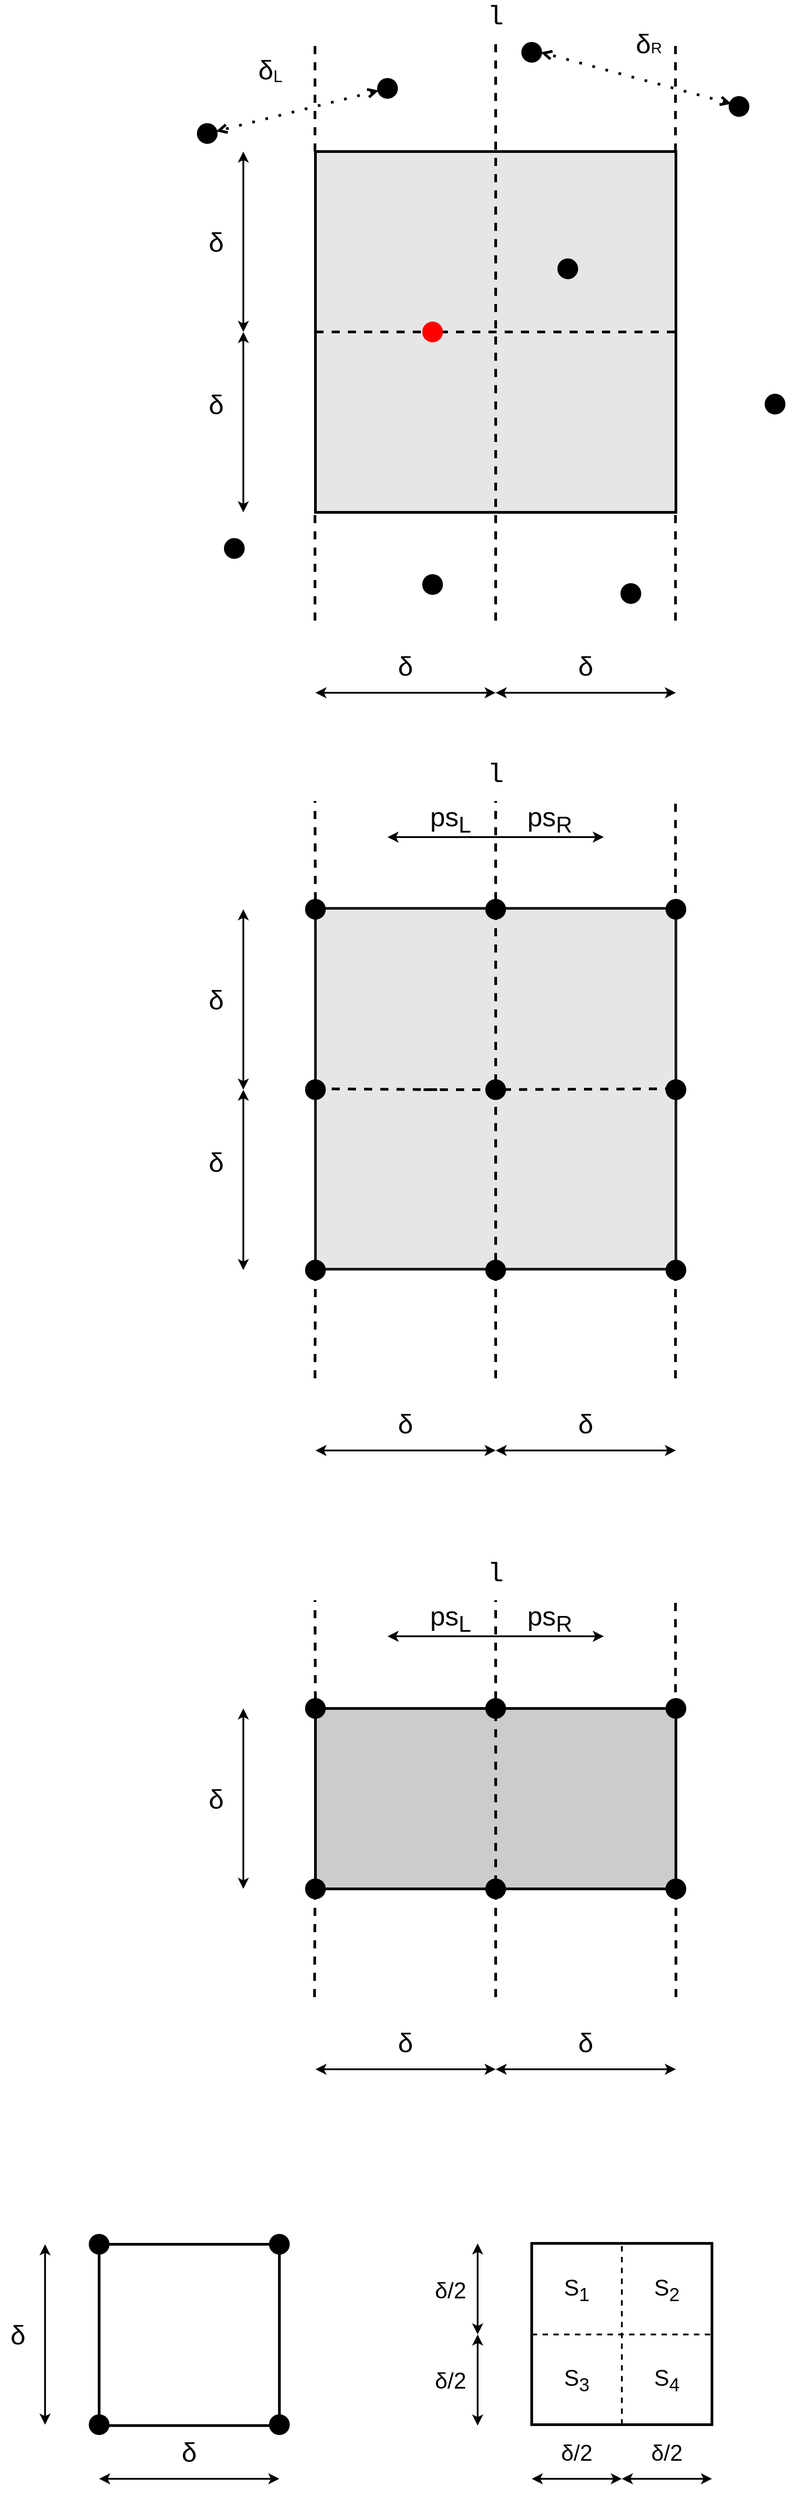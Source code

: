 <mxfile version="12.4.8" type="device"><diagram id="xsDVCAVFNuLVIf8bnNdm" name="Page-1"><mxGraphModel dx="2205" dy="753" grid="1" gridSize="10" guides="1" tooltips="1" connect="1" arrows="1" fold="1" page="1" pageScale="1" pageWidth="850" pageHeight="1100" math="0" shadow="0"><root><mxCell id="0"/><mxCell id="1" parent="0"/><mxCell id="-OXXuBUEC40f5euxu6VB-27" value="" style="rounded=0;whiteSpace=wrap;html=1;fillColor=none;strokeWidth=3;" vertex="1" parent="1"><mxGeometry x="480" y="2559" width="200" height="201" as="geometry"/></mxCell><mxCell id="qLS_FCSw4KJ56ejCd7dU-36" value="" style="rounded=0;whiteSpace=wrap;html=1;fillColor=#CCCCCC;strokeWidth=3;" parent="1" vertex="1"><mxGeometry x="240" y="1966" width="400" height="200" as="geometry"/></mxCell><mxCell id="_iL9gJ1OF_HRh6aEi00--1" value="" style="whiteSpace=wrap;html=1;aspect=fixed;strokeWidth=3;fillColor=#E6E6E6;" parent="1" vertex="1"><mxGeometry x="240" y="240" width="400" height="400" as="geometry"/></mxCell><mxCell id="5DxBvMcnSarfbm7rfM13-2" value="" style="whiteSpace=wrap;html=1;aspect=fixed;strokeWidth=3;fillColor=#E6E6E6;strokeColor=#1A1A1A;" parent="1" vertex="1"><mxGeometry x="240" y="1079" width="400" height="400" as="geometry"/></mxCell><mxCell id="_iL9gJ1OF_HRh6aEi00--13" value="" style="endArrow=none;dashed=1;html=1;strokeWidth=3;exitX=0;exitY=0.5;exitDx=0;exitDy=0;entryX=1;entryY=0.5;entryDx=0;entryDy=0;" parent="1" source="_iL9gJ1OF_HRh6aEi00--1" target="_iL9gJ1OF_HRh6aEi00--8" edge="1"><mxGeometry width="50" height="50" relative="1" as="geometry"><mxPoint x="240" y="440" as="sourcePoint"/><mxPoint x="640" y="440" as="targetPoint"/></mxGeometry></mxCell><mxCell id="_iL9gJ1OF_HRh6aEi00--2" value="" style="endArrow=none;dashed=1;html=1;strokeWidth=3;" parent="1" edge="1"><mxGeometry width="50" height="50" relative="1" as="geometry"><mxPoint x="440" y="760" as="sourcePoint"/><mxPoint x="440" y="120" as="targetPoint"/></mxGeometry></mxCell><mxCell id="_iL9gJ1OF_HRh6aEi00--3" value="" style="endArrow=none;dashed=1;html=1;strokeWidth=3;" parent="1" edge="1"><mxGeometry width="50" height="50" relative="1" as="geometry"><mxPoint x="239.5" y="760" as="sourcePoint"/><mxPoint x="239.5" y="640" as="targetPoint"/></mxGeometry></mxCell><mxCell id="_iL9gJ1OF_HRh6aEi00--4" value="" style="endArrow=none;dashed=1;html=1;strokeWidth=3;" parent="1" edge="1"><mxGeometry width="50" height="50" relative="1" as="geometry"><mxPoint x="639.5" y="760" as="sourcePoint"/><mxPoint x="639.5" y="640" as="targetPoint"/></mxGeometry></mxCell><mxCell id="_iL9gJ1OF_HRh6aEi00--5" value="" style="endArrow=none;dashed=1;html=1;strokeWidth=3;" parent="1" edge="1"><mxGeometry width="50" height="50" relative="1" as="geometry"><mxPoint x="239.5" y="240" as="sourcePoint"/><mxPoint x="239.5" y="120" as="targetPoint"/></mxGeometry></mxCell><mxCell id="_iL9gJ1OF_HRh6aEi00--6" value="" style="endArrow=none;dashed=1;html=1;strokeWidth=3;" parent="1" edge="1"><mxGeometry width="50" height="50" relative="1" as="geometry"><mxPoint x="639.5" y="240" as="sourcePoint"/><mxPoint x="639.5" y="120" as="targetPoint"/></mxGeometry></mxCell><mxCell id="_iL9gJ1OF_HRh6aEi00--7" value="" style="endArrow=none;dashed=1;html=1;strokeWidth=3;exitX=0;exitY=0.5;exitDx=0;exitDy=0;entryX=1;entryY=0.5;entryDx=0;entryDy=0;" parent="1" source="_iL9gJ1OF_HRh6aEi00--8" target="_iL9gJ1OF_HRh6aEi00--1" edge="1"><mxGeometry width="50" height="50" relative="1" as="geometry"><mxPoint x="220" y="800" as="sourcePoint"/><mxPoint x="310" y="710" as="targetPoint"/></mxGeometry></mxCell><mxCell id="_iL9gJ1OF_HRh6aEi00--8" value="" style="ellipse;whiteSpace=wrap;html=1;aspect=fixed;strokeWidth=3;fillColor=#FF0000;strokeColor=#FF0000;" parent="1" vertex="1"><mxGeometry x="360" y="430" width="20" height="20" as="geometry"/></mxCell><mxCell id="_iL9gJ1OF_HRh6aEi00--15" value="" style="ellipse;whiteSpace=wrap;html=1;aspect=fixed;strokeWidth=3;fillColor=#000000;" parent="1" vertex="1"><mxGeometry x="110" y="210" width="20" height="20" as="geometry"/></mxCell><mxCell id="_iL9gJ1OF_HRh6aEi00--27" style="rounded=0;orthogonalLoop=1;jettySize=auto;html=1;dashed=1;dashPattern=1 4;startArrow=open;startFill=0;endArrow=open;endFill=0;strokeWidth=3;" parent="1" source="_iL9gJ1OF_HRh6aEi00--16" target="_iL9gJ1OF_HRh6aEi00--15" edge="1"><mxGeometry relative="1" as="geometry"><mxPoint x="270" y="170" as="sourcePoint"/><mxPoint x="140" y="220" as="targetPoint"/></mxGeometry></mxCell><mxCell id="_iL9gJ1OF_HRh6aEi00--16" value="" style="ellipse;whiteSpace=wrap;html=1;aspect=fixed;strokeWidth=3;fillColor=#000000;" parent="1" vertex="1"><mxGeometry x="310" y="160" width="20" height="20" as="geometry"/></mxCell><mxCell id="_iL9gJ1OF_HRh6aEi00--17" value="" style="ellipse;whiteSpace=wrap;html=1;aspect=fixed;strokeWidth=3;fillColor=#000000;" parent="1" vertex="1"><mxGeometry x="360" y="710" width="20" height="20" as="geometry"/></mxCell><mxCell id="_iL9gJ1OF_HRh6aEi00--18" value="" style="ellipse;whiteSpace=wrap;html=1;aspect=fixed;strokeWidth=3;fillColor=#000000;" parent="1" vertex="1"><mxGeometry x="140" y="670" width="20" height="20" as="geometry"/></mxCell><mxCell id="_iL9gJ1OF_HRh6aEi00--19" value="" style="ellipse;whiteSpace=wrap;html=1;aspect=fixed;strokeWidth=3;fillColor=#000000;" parent="1" vertex="1"><mxGeometry x="700" y="180" width="20" height="20" as="geometry"/></mxCell><mxCell id="_iL9gJ1OF_HRh6aEi00--20" value="" style="ellipse;whiteSpace=wrap;html=1;aspect=fixed;strokeWidth=3;fillColor=#000000;" parent="1" vertex="1"><mxGeometry x="470" y="120" width="20" height="20" as="geometry"/></mxCell><mxCell id="_iL9gJ1OF_HRh6aEi00--21" value="" style="ellipse;whiteSpace=wrap;html=1;aspect=fixed;strokeWidth=3;fillColor=#000000;" parent="1" vertex="1"><mxGeometry x="740" y="510" width="20" height="20" as="geometry"/></mxCell><mxCell id="_iL9gJ1OF_HRh6aEi00--22" value="&lt;font style=&quot;font-size: 30px&quot;&gt;δ&lt;/font&gt;&lt;sub&gt;&lt;font style=&quot;font-size: 18px&quot;&gt;L&lt;/font&gt;&lt;/sub&gt;" style="text;html=1;strokeColor=none;fillColor=none;align=center;verticalAlign=middle;whiteSpace=wrap;rounded=0;" parent="1" vertex="1"><mxGeometry x="170" y="120" width="40" height="60" as="geometry"/></mxCell><mxCell id="_iL9gJ1OF_HRh6aEi00--23" value="&lt;font style=&quot;font-size: 30px&quot; face=&quot;Courier New&quot;&gt;l&lt;/font&gt;" style="text;html=1;strokeColor=none;fillColor=none;align=center;verticalAlign=middle;whiteSpace=wrap;rounded=0;" parent="1" vertex="1"><mxGeometry x="420" y="80" width="40" height="20" as="geometry"/></mxCell><mxCell id="_iL9gJ1OF_HRh6aEi00--28" style="rounded=0;orthogonalLoop=1;jettySize=auto;html=1;dashed=1;dashPattern=1 4;startArrow=open;startFill=0;endArrow=open;endFill=0;strokeWidth=3;exitX=0.075;exitY=0.35;exitDx=0;exitDy=0;exitPerimeter=0;entryX=1;entryY=0.5;entryDx=0;entryDy=0;" parent="1" source="_iL9gJ1OF_HRh6aEi00--19" target="_iL9gJ1OF_HRh6aEi00--20" edge="1"><mxGeometry relative="1" as="geometry"><mxPoint x="682.786" y="109.905" as="sourcePoint"/><mxPoint x="520" y="120" as="targetPoint"/></mxGeometry></mxCell><mxCell id="_iL9gJ1OF_HRh6aEi00--29" value="&lt;font style=&quot;font-size: 30px&quot;&gt;δ&lt;/font&gt;&lt;font style=&quot;font-size: 17px&quot;&gt;R&lt;/font&gt;" style="text;html=1;strokeColor=none;fillColor=none;align=center;verticalAlign=middle;whiteSpace=wrap;rounded=0;" parent="1" vertex="1"><mxGeometry x="590" y="90" width="40" height="60" as="geometry"/></mxCell><mxCell id="_iL9gJ1OF_HRh6aEi00--30" value="" style="endArrow=classic;startArrow=classic;html=1;strokeWidth=2;" parent="1" edge="1"><mxGeometry width="50" height="50" relative="1" as="geometry"><mxPoint x="240" y="840" as="sourcePoint"/><mxPoint x="440" y="840" as="targetPoint"/></mxGeometry></mxCell><mxCell id="_iL9gJ1OF_HRh6aEi00--31" value="" style="endArrow=classic;startArrow=classic;html=1;strokeWidth=2;" parent="1" edge="1"><mxGeometry width="50" height="50" relative="1" as="geometry"><mxPoint x="440" y="840" as="sourcePoint"/><mxPoint x="640" y="840" as="targetPoint"/></mxGeometry></mxCell><mxCell id="_iL9gJ1OF_HRh6aEi00--32" value="" style="endArrow=classic;startArrow=classic;html=1;strokeWidth=2;" parent="1" edge="1"><mxGeometry width="50" height="50" relative="1" as="geometry"><mxPoint x="160" y="240" as="sourcePoint"/><mxPoint x="160" y="440" as="targetPoint"/></mxGeometry></mxCell><mxCell id="_iL9gJ1OF_HRh6aEi00--34" value="" style="endArrow=classic;startArrow=classic;html=1;strokeWidth=2;" parent="1" edge="1"><mxGeometry width="50" height="50" relative="1" as="geometry"><mxPoint x="160" y="440" as="sourcePoint"/><mxPoint x="160" y="640" as="targetPoint"/></mxGeometry></mxCell><mxCell id="_iL9gJ1OF_HRh6aEi00--35" value="&lt;font style=&quot;font-size: 30px&quot;&gt;δ&lt;/font&gt;" style="text;html=1;strokeColor=none;fillColor=none;align=center;verticalAlign=middle;whiteSpace=wrap;rounded=0;" parent="1" vertex="1"><mxGeometry x="110" y="310" width="40" height="60" as="geometry"/></mxCell><mxCell id="_iL9gJ1OF_HRh6aEi00--36" value="&lt;font style=&quot;font-size: 30px&quot;&gt;δ&lt;/font&gt;" style="text;html=1;strokeColor=none;fillColor=none;align=center;verticalAlign=middle;whiteSpace=wrap;rounded=0;" parent="1" vertex="1"><mxGeometry x="110" y="490" width="40" height="60" as="geometry"/></mxCell><mxCell id="_iL9gJ1OF_HRh6aEi00--37" value="&lt;font style=&quot;font-size: 30px&quot;&gt;δ&lt;/font&gt;" style="text;html=1;strokeColor=none;fillColor=none;align=center;verticalAlign=middle;whiteSpace=wrap;rounded=0;" parent="1" vertex="1"><mxGeometry x="320" y="780" width="40" height="60" as="geometry"/></mxCell><mxCell id="_iL9gJ1OF_HRh6aEi00--38" value="&lt;font style=&quot;font-size: 30px&quot;&gt;δ&lt;/font&gt;" style="text;html=1;strokeColor=none;fillColor=none;align=center;verticalAlign=middle;whiteSpace=wrap;rounded=0;" parent="1" vertex="1"><mxGeometry x="520" y="780" width="40" height="60" as="geometry"/></mxCell><mxCell id="_iL9gJ1OF_HRh6aEi00--40" value="" style="ellipse;whiteSpace=wrap;html=1;aspect=fixed;strokeWidth=3;fillColor=#000000;" parent="1" vertex="1"><mxGeometry x="510" y="360" width="20" height="20" as="geometry"/></mxCell><mxCell id="_iL9gJ1OF_HRh6aEi00--41" value="" style="ellipse;whiteSpace=wrap;html=1;aspect=fixed;strokeWidth=3;fillColor=#000000;" parent="1" vertex="1"><mxGeometry x="580" y="720" width="20" height="20" as="geometry"/></mxCell><mxCell id="5DxBvMcnSarfbm7rfM13-1" value="" style="endArrow=none;dashed=1;html=1;strokeWidth=3;exitX=0;exitY=0.5;exitDx=0;exitDy=0;entryX=1;entryY=0.5;entryDx=0;entryDy=0;" parent="1" source="5DxBvMcnSarfbm7rfM13-2" edge="1"><mxGeometry width="50" height="50" relative="1" as="geometry"><mxPoint x="240" y="1280" as="sourcePoint"/><mxPoint x="380" y="1280" as="targetPoint"/></mxGeometry></mxCell><mxCell id="5DxBvMcnSarfbm7rfM13-3" value="" style="endArrow=none;dashed=1;html=1;strokeWidth=3;" parent="1" source="5DxBvMcnSarfbm7rfM13-36" edge="1"><mxGeometry width="50" height="50" relative="1" as="geometry"><mxPoint x="440" y="1600" as="sourcePoint"/><mxPoint x="440" y="960" as="targetPoint"/></mxGeometry></mxCell><mxCell id="5DxBvMcnSarfbm7rfM13-4" value="" style="endArrow=none;dashed=1;html=1;strokeWidth=3;" parent="1" source="5DxBvMcnSarfbm7rfM13-14" edge="1"><mxGeometry width="50" height="50" relative="1" as="geometry"><mxPoint x="239.5" y="1600" as="sourcePoint"/><mxPoint x="239.5" y="1480" as="targetPoint"/></mxGeometry></mxCell><mxCell id="5DxBvMcnSarfbm7rfM13-5" value="" style="endArrow=none;dashed=1;html=1;strokeWidth=3;" parent="1" edge="1"><mxGeometry width="50" height="50" relative="1" as="geometry"><mxPoint x="639.5" y="1600" as="sourcePoint"/><mxPoint x="639.5" y="1480" as="targetPoint"/></mxGeometry></mxCell><mxCell id="5DxBvMcnSarfbm7rfM13-6" value="" style="endArrow=none;dashed=1;html=1;strokeWidth=3;" parent="1" source="5DxBvMcnSarfbm7rfM13-39" edge="1"><mxGeometry width="50" height="50" relative="1" as="geometry"><mxPoint x="239.5" y="1080" as="sourcePoint"/><mxPoint x="239.5" y="960" as="targetPoint"/></mxGeometry></mxCell><mxCell id="5DxBvMcnSarfbm7rfM13-7" value="" style="endArrow=none;dashed=1;html=1;strokeWidth=3;" parent="1" edge="1"><mxGeometry width="50" height="50" relative="1" as="geometry"><mxPoint x="639.5" y="1080" as="sourcePoint"/><mxPoint x="639.5" y="960" as="targetPoint"/></mxGeometry></mxCell><mxCell id="5DxBvMcnSarfbm7rfM13-8" value="" style="endArrow=none;dashed=1;html=1;strokeWidth=3;exitX=0;exitY=0.5;exitDx=0;exitDy=0;entryX=1;entryY=0.5;entryDx=0;entryDy=0;" parent="1" source="5DxBvMcnSarfbm7rfM13-17" target="5DxBvMcnSarfbm7rfM13-2" edge="1"><mxGeometry width="50" height="50" relative="1" as="geometry"><mxPoint x="360" y="1280" as="sourcePoint"/><mxPoint x="310" y="1550" as="targetPoint"/></mxGeometry></mxCell><mxCell id="5DxBvMcnSarfbm7rfM13-13" value="" style="ellipse;whiteSpace=wrap;html=1;aspect=fixed;strokeWidth=3;fillColor=#000000;" parent="1" vertex="1"><mxGeometry x="230" y="1270" width="20" height="20" as="geometry"/></mxCell><mxCell id="5DxBvMcnSarfbm7rfM13-15" value="" style="ellipse;whiteSpace=wrap;html=1;aspect=fixed;strokeWidth=3;fillColor=#000000;" parent="1" vertex="1"><mxGeometry x="630" y="1470" width="20" height="20" as="geometry"/></mxCell><mxCell id="5DxBvMcnSarfbm7rfM13-19" value="&lt;font style=&quot;font-size: 30px&quot; face=&quot;Courier New&quot;&gt;l&lt;/font&gt;" style="text;html=1;strokeColor=none;fillColor=none;align=center;verticalAlign=middle;whiteSpace=wrap;rounded=0;" parent="1" vertex="1"><mxGeometry x="420" y="920" width="40" height="20" as="geometry"/></mxCell><mxCell id="5DxBvMcnSarfbm7rfM13-22" value="" style="endArrow=classic;startArrow=classic;html=1;strokeWidth=2;" parent="1" edge="1"><mxGeometry width="50" height="50" relative="1" as="geometry"><mxPoint x="240" y="1680" as="sourcePoint"/><mxPoint x="440" y="1680" as="targetPoint"/></mxGeometry></mxCell><mxCell id="5DxBvMcnSarfbm7rfM13-23" value="" style="endArrow=classic;startArrow=classic;html=1;strokeWidth=2;" parent="1" edge="1"><mxGeometry width="50" height="50" relative="1" as="geometry"><mxPoint x="440" y="1680" as="sourcePoint"/><mxPoint x="640" y="1680" as="targetPoint"/></mxGeometry></mxCell><mxCell id="5DxBvMcnSarfbm7rfM13-24" value="" style="endArrow=classic;startArrow=classic;html=1;strokeWidth=2;" parent="1" edge="1"><mxGeometry width="50" height="50" relative="1" as="geometry"><mxPoint x="160" y="1080" as="sourcePoint"/><mxPoint x="160" y="1280" as="targetPoint"/></mxGeometry></mxCell><mxCell id="5DxBvMcnSarfbm7rfM13-25" value="" style="endArrow=classic;startArrow=classic;html=1;strokeWidth=2;" parent="1" edge="1"><mxGeometry width="50" height="50" relative="1" as="geometry"><mxPoint x="160" y="1280" as="sourcePoint"/><mxPoint x="160" y="1480" as="targetPoint"/></mxGeometry></mxCell><mxCell id="5DxBvMcnSarfbm7rfM13-26" value="&lt;font style=&quot;font-size: 30px&quot;&gt;δ&lt;/font&gt;" style="text;html=1;strokeColor=none;fillColor=none;align=center;verticalAlign=middle;whiteSpace=wrap;rounded=0;" parent="1" vertex="1"><mxGeometry x="110" y="1150" width="40" height="60" as="geometry"/></mxCell><mxCell id="5DxBvMcnSarfbm7rfM13-27" value="&lt;font style=&quot;font-size: 30px&quot;&gt;δ&lt;/font&gt;" style="text;html=1;strokeColor=none;fillColor=none;align=center;verticalAlign=middle;whiteSpace=wrap;rounded=0;" parent="1" vertex="1"><mxGeometry x="110" y="1330" width="40" height="60" as="geometry"/></mxCell><mxCell id="5DxBvMcnSarfbm7rfM13-28" value="&lt;font style=&quot;font-size: 30px&quot;&gt;δ&lt;/font&gt;" style="text;html=1;strokeColor=none;fillColor=none;align=center;verticalAlign=middle;whiteSpace=wrap;rounded=0;" parent="1" vertex="1"><mxGeometry x="320" y="1620" width="40" height="60" as="geometry"/></mxCell><mxCell id="5DxBvMcnSarfbm7rfM13-29" value="&lt;font style=&quot;font-size: 30px&quot;&gt;δ&lt;/font&gt;" style="text;html=1;strokeColor=none;fillColor=none;align=center;verticalAlign=middle;whiteSpace=wrap;rounded=0;" parent="1" vertex="1"><mxGeometry x="520" y="1620" width="40" height="60" as="geometry"/></mxCell><mxCell id="5DxBvMcnSarfbm7rfM13-14" value="" style="ellipse;whiteSpace=wrap;html=1;aspect=fixed;strokeWidth=3;fillColor=#000000;" parent="1" vertex="1"><mxGeometry x="230" y="1470" width="20" height="20" as="geometry"/></mxCell><mxCell id="5DxBvMcnSarfbm7rfM13-33" value="" style="endArrow=none;dashed=1;html=1;strokeWidth=3;" parent="1" target="5DxBvMcnSarfbm7rfM13-14" edge="1"><mxGeometry width="50" height="50" relative="1" as="geometry"><mxPoint x="239.5" y="1600" as="sourcePoint"/><mxPoint x="239.5" y="1480" as="targetPoint"/></mxGeometry></mxCell><mxCell id="5DxBvMcnSarfbm7rfM13-31" value="" style="ellipse;whiteSpace=wrap;html=1;aspect=fixed;strokeWidth=3;fillColor=#000000;" parent="1" vertex="1"><mxGeometry x="430" y="1470" width="20" height="20" as="geometry"/></mxCell><mxCell id="5DxBvMcnSarfbm7rfM13-34" value="" style="endArrow=none;dashed=1;html=1;strokeWidth=3;" parent="1" target="5DxBvMcnSarfbm7rfM13-31" edge="1"><mxGeometry width="50" height="50" relative="1" as="geometry"><mxPoint x="440" y="1600" as="sourcePoint"/><mxPoint x="440" y="960" as="targetPoint"/></mxGeometry></mxCell><mxCell id="5DxBvMcnSarfbm7rfM13-17" value="" style="ellipse;whiteSpace=wrap;html=1;aspect=fixed;strokeWidth=3;fillColor=#000000;" parent="1" vertex="1"><mxGeometry x="430" y="1270" width="20" height="20" as="geometry"/></mxCell><mxCell id="5DxBvMcnSarfbm7rfM13-35" value="" style="endArrow=none;dashed=1;html=1;strokeWidth=3;exitX=0;exitY=0.5;exitDx=0;exitDy=0;entryX=1;entryY=0.5;entryDx=0;entryDy=0;" parent="1" target="5DxBvMcnSarfbm7rfM13-17" edge="1"><mxGeometry width="50" height="50" relative="1" as="geometry"><mxPoint x="360" y="1280" as="sourcePoint"/><mxPoint x="640" y="1280" as="targetPoint"/></mxGeometry></mxCell><mxCell id="5DxBvMcnSarfbm7rfM13-37" value="" style="ellipse;whiteSpace=wrap;html=1;aspect=fixed;strokeWidth=3;fillColor=#000000;" parent="1" vertex="1"><mxGeometry x="630" y="1070" width="20" height="20" as="geometry"/></mxCell><mxCell id="5DxBvMcnSarfbm7rfM13-38" value="" style="ellipse;whiteSpace=wrap;html=1;aspect=fixed;strokeWidth=3;fillColor=#000000;" parent="1" vertex="1"><mxGeometry x="630" y="1270" width="20" height="20" as="geometry"/></mxCell><mxCell id="5DxBvMcnSarfbm7rfM13-39" value="" style="ellipse;whiteSpace=wrap;html=1;aspect=fixed;strokeWidth=3;fillColor=#000000;" parent="1" vertex="1"><mxGeometry x="230" y="1070" width="20" height="20" as="geometry"/></mxCell><mxCell id="5DxBvMcnSarfbm7rfM13-40" value="" style="endArrow=none;dashed=1;html=1;strokeWidth=3;" parent="1" target="5DxBvMcnSarfbm7rfM13-39" edge="1"><mxGeometry width="50" height="50" relative="1" as="geometry"><mxPoint x="239.5" y="1080" as="sourcePoint"/><mxPoint x="239.5" y="960" as="targetPoint"/></mxGeometry></mxCell><mxCell id="5DxBvMcnSarfbm7rfM13-36" value="" style="ellipse;whiteSpace=wrap;html=1;aspect=fixed;strokeWidth=3;fillColor=#000000;" parent="1" vertex="1"><mxGeometry x="430" y="1070" width="20" height="20" as="geometry"/></mxCell><mxCell id="5DxBvMcnSarfbm7rfM13-43" value="" style="endArrow=none;dashed=1;html=1;strokeWidth=3;" parent="1" source="5DxBvMcnSarfbm7rfM13-31" target="5DxBvMcnSarfbm7rfM13-36" edge="1"><mxGeometry width="50" height="50" relative="1" as="geometry"><mxPoint x="440" y="1470" as="sourcePoint"/><mxPoint x="440" y="960" as="targetPoint"/></mxGeometry></mxCell><mxCell id="5DxBvMcnSarfbm7rfM13-44" value="" style="endArrow=classic;html=1;strokeWidth=2;" parent="1" edge="1"><mxGeometry width="50" height="50" relative="1" as="geometry"><mxPoint x="440" y="1000" as="sourcePoint"/><mxPoint x="560" y="1000" as="targetPoint"/></mxGeometry></mxCell><mxCell id="5DxBvMcnSarfbm7rfM13-46" value="" style="endArrow=classic;html=1;strokeWidth=2;" parent="1" edge="1"><mxGeometry width="50" height="50" relative="1" as="geometry"><mxPoint x="440" y="1000" as="sourcePoint"/><mxPoint x="320" y="1000" as="targetPoint"/></mxGeometry></mxCell><mxCell id="5DxBvMcnSarfbm7rfM13-47" value="&lt;font style=&quot;font-size: 30px&quot;&gt;ps&lt;sub&gt;L&lt;/sub&gt;&lt;/font&gt;" style="text;html=1;strokeColor=none;fillColor=none;align=center;verticalAlign=middle;whiteSpace=wrap;rounded=0;" parent="1" vertex="1"><mxGeometry x="370" y="970" width="40" height="20" as="geometry"/></mxCell><mxCell id="5DxBvMcnSarfbm7rfM13-48" value="&lt;font style=&quot;font-size: 30px&quot;&gt;ps&lt;sub&gt;R&lt;/sub&gt;&lt;/font&gt;" style="text;html=1;strokeColor=none;fillColor=none;align=center;verticalAlign=middle;whiteSpace=wrap;rounded=0;" parent="1" vertex="1"><mxGeometry x="480" y="970" width="40" height="20" as="geometry"/></mxCell><mxCell id="qLS_FCSw4KJ56ejCd7dU-3" value="" style="endArrow=none;dashed=1;html=1;strokeWidth=3;" parent="1" source="qLS_FCSw4KJ56ejCd7dU-30" edge="1"><mxGeometry width="50" height="50" relative="1" as="geometry"><mxPoint x="440" y="2486" as="sourcePoint"/><mxPoint x="440" y="1846" as="targetPoint"/></mxGeometry></mxCell><mxCell id="qLS_FCSw4KJ56ejCd7dU-4" value="" style="endArrow=none;dashed=1;html=1;strokeWidth=3;" parent="1" edge="1"><mxGeometry width="50" height="50" relative="1" as="geometry"><mxPoint x="239.5" y="2366" as="sourcePoint"/><mxPoint x="239.5" y="2366" as="targetPoint"/></mxGeometry></mxCell><mxCell id="qLS_FCSw4KJ56ejCd7dU-5" value="" style="endArrow=none;dashed=1;html=1;strokeWidth=3;" parent="1" edge="1"><mxGeometry width="50" height="50" relative="1" as="geometry"><mxPoint x="640" y="2286" as="sourcePoint"/><mxPoint x="640" y="2166" as="targetPoint"/></mxGeometry></mxCell><mxCell id="qLS_FCSw4KJ56ejCd7dU-6" value="" style="endArrow=none;dashed=1;html=1;strokeWidth=3;" parent="1" source="qLS_FCSw4KJ56ejCd7dU-28" edge="1"><mxGeometry width="50" height="50" relative="1" as="geometry"><mxPoint x="239.5" y="1966" as="sourcePoint"/><mxPoint x="239.5" y="1846" as="targetPoint"/></mxGeometry></mxCell><mxCell id="qLS_FCSw4KJ56ejCd7dU-7" value="" style="endArrow=none;dashed=1;html=1;strokeWidth=3;" parent="1" edge="1"><mxGeometry width="50" height="50" relative="1" as="geometry"><mxPoint x="639.5" y="1966" as="sourcePoint"/><mxPoint x="639.5" y="1846" as="targetPoint"/></mxGeometry></mxCell><mxCell id="qLS_FCSw4KJ56ejCd7dU-9" value="" style="ellipse;whiteSpace=wrap;html=1;aspect=fixed;strokeWidth=3;fillColor=#000000;" parent="1" vertex="1"><mxGeometry x="230" y="2156" width="20" height="20" as="geometry"/></mxCell><mxCell id="qLS_FCSw4KJ56ejCd7dU-11" value="&lt;font style=&quot;font-size: 30px&quot; face=&quot;Courier New&quot;&gt;l&lt;/font&gt;" style="text;html=1;strokeColor=none;fillColor=none;align=center;verticalAlign=middle;whiteSpace=wrap;rounded=0;" parent="1" vertex="1"><mxGeometry x="420" y="1806" width="40" height="20" as="geometry"/></mxCell><mxCell id="qLS_FCSw4KJ56ejCd7dU-12" value="" style="endArrow=classic;startArrow=classic;html=1;strokeWidth=2;" parent="1" edge="1"><mxGeometry width="50" height="50" relative="1" as="geometry"><mxPoint x="240" y="2366" as="sourcePoint"/><mxPoint x="440" y="2366" as="targetPoint"/></mxGeometry></mxCell><mxCell id="qLS_FCSw4KJ56ejCd7dU-13" value="" style="endArrow=classic;startArrow=classic;html=1;strokeWidth=2;" parent="1" edge="1"><mxGeometry width="50" height="50" relative="1" as="geometry"><mxPoint x="440" y="2366" as="sourcePoint"/><mxPoint x="640" y="2366" as="targetPoint"/></mxGeometry></mxCell><mxCell id="qLS_FCSw4KJ56ejCd7dU-14" value="" style="endArrow=classic;startArrow=classic;html=1;strokeWidth=2;" parent="1" edge="1"><mxGeometry width="50" height="50" relative="1" as="geometry"><mxPoint x="160" y="1966" as="sourcePoint"/><mxPoint x="160" y="2166" as="targetPoint"/></mxGeometry></mxCell><mxCell id="qLS_FCSw4KJ56ejCd7dU-16" value="&lt;font style=&quot;font-size: 30px&quot;&gt;δ&lt;/font&gt;" style="text;html=1;strokeColor=none;fillColor=none;align=center;verticalAlign=middle;whiteSpace=wrap;rounded=0;" parent="1" vertex="1"><mxGeometry x="110" y="2036" width="40" height="60" as="geometry"/></mxCell><mxCell id="qLS_FCSw4KJ56ejCd7dU-18" value="&lt;font style=&quot;font-size: 30px&quot;&gt;δ&lt;/font&gt;" style="text;html=1;strokeColor=none;fillColor=none;align=center;verticalAlign=middle;whiteSpace=wrap;rounded=0;" parent="1" vertex="1"><mxGeometry x="320" y="2306" width="40" height="60" as="geometry"/></mxCell><mxCell id="qLS_FCSw4KJ56ejCd7dU-19" value="&lt;font style=&quot;font-size: 30px&quot;&gt;δ&lt;/font&gt;" style="text;html=1;strokeColor=none;fillColor=none;align=center;verticalAlign=middle;whiteSpace=wrap;rounded=0;" parent="1" vertex="1"><mxGeometry x="520" y="2306" width="40" height="60" as="geometry"/></mxCell><mxCell id="qLS_FCSw4KJ56ejCd7dU-21" value="" style="endArrow=none;dashed=1;html=1;strokeWidth=3;" parent="1" edge="1"><mxGeometry width="50" height="50" relative="1" as="geometry"><mxPoint x="239" y="2286" as="sourcePoint"/><mxPoint x="239.5" y="2176" as="targetPoint"/></mxGeometry></mxCell><mxCell id="qLS_FCSw4KJ56ejCd7dU-24" value="" style="ellipse;whiteSpace=wrap;html=1;aspect=fixed;strokeWidth=3;fillColor=#000000;" parent="1" vertex="1"><mxGeometry x="430" y="2156" width="20" height="20" as="geometry"/></mxCell><mxCell id="qLS_FCSw4KJ56ejCd7dU-26" value="" style="ellipse;whiteSpace=wrap;html=1;aspect=fixed;strokeWidth=3;fillColor=#000000;" parent="1" vertex="1"><mxGeometry x="630" y="1956" width="20" height="20" as="geometry"/></mxCell><mxCell id="qLS_FCSw4KJ56ejCd7dU-27" value="" style="ellipse;whiteSpace=wrap;html=1;aspect=fixed;strokeWidth=3;fillColor=#000000;" parent="1" vertex="1"><mxGeometry x="630" y="2156" width="20" height="20" as="geometry"/></mxCell><mxCell id="qLS_FCSw4KJ56ejCd7dU-28" value="" style="ellipse;whiteSpace=wrap;html=1;aspect=fixed;strokeWidth=3;fillColor=#000000;" parent="1" vertex="1"><mxGeometry x="230" y="1956" width="20" height="20" as="geometry"/></mxCell><mxCell id="qLS_FCSw4KJ56ejCd7dU-29" value="" style="endArrow=none;dashed=1;html=1;strokeWidth=3;" parent="1" target="qLS_FCSw4KJ56ejCd7dU-28" edge="1"><mxGeometry width="50" height="50" relative="1" as="geometry"><mxPoint x="239.5" y="1966" as="sourcePoint"/><mxPoint x="239.5" y="1846" as="targetPoint"/></mxGeometry></mxCell><mxCell id="qLS_FCSw4KJ56ejCd7dU-30" value="" style="ellipse;whiteSpace=wrap;html=1;aspect=fixed;strokeWidth=3;fillColor=#000000;" parent="1" vertex="1"><mxGeometry x="430" y="1956" width="20" height="20" as="geometry"/></mxCell><mxCell id="qLS_FCSw4KJ56ejCd7dU-31" value="" style="endArrow=none;dashed=1;html=1;strokeWidth=3;" parent="1" target="qLS_FCSw4KJ56ejCd7dU-30" edge="1"><mxGeometry width="50" height="50" relative="1" as="geometry"><mxPoint x="440" y="2286" as="sourcePoint"/><mxPoint x="440" y="1846" as="targetPoint"/><Array as="points"><mxPoint x="440" y="2286"/></Array></mxGeometry></mxCell><mxCell id="qLS_FCSw4KJ56ejCd7dU-32" value="" style="endArrow=classic;html=1;strokeWidth=2;" parent="1" edge="1"><mxGeometry width="50" height="50" relative="1" as="geometry"><mxPoint x="440" y="1886" as="sourcePoint"/><mxPoint x="560" y="1886" as="targetPoint"/></mxGeometry></mxCell><mxCell id="qLS_FCSw4KJ56ejCd7dU-33" value="" style="endArrow=classic;html=1;strokeWidth=2;" parent="1" edge="1"><mxGeometry width="50" height="50" relative="1" as="geometry"><mxPoint x="440" y="1886" as="sourcePoint"/><mxPoint x="320" y="1886" as="targetPoint"/></mxGeometry></mxCell><mxCell id="qLS_FCSw4KJ56ejCd7dU-34" value="&lt;font style=&quot;font-size: 30px&quot;&gt;ps&lt;sub&gt;L&lt;/sub&gt;&lt;/font&gt;" style="text;html=1;strokeColor=none;fillColor=none;align=center;verticalAlign=middle;whiteSpace=wrap;rounded=0;" parent="1" vertex="1"><mxGeometry x="370" y="1856" width="40" height="20" as="geometry"/></mxCell><mxCell id="qLS_FCSw4KJ56ejCd7dU-35" value="&lt;font style=&quot;font-size: 30px&quot;&gt;ps&lt;sub&gt;R&lt;/sub&gt;&lt;/font&gt;" style="text;html=1;strokeColor=none;fillColor=none;align=center;verticalAlign=middle;whiteSpace=wrap;rounded=0;" parent="1" vertex="1"><mxGeometry x="480" y="1856" width="40" height="20" as="geometry"/></mxCell><mxCell id="-OXXuBUEC40f5euxu6VB-1" value="" style="rounded=0;whiteSpace=wrap;html=1;fillColor=none;strokeWidth=3;" vertex="1" parent="1"><mxGeometry y="2560" width="200" height="201" as="geometry"/></mxCell><mxCell id="-OXXuBUEC40f5euxu6VB-3" value="" style="endArrow=none;dashed=1;html=1;strokeWidth=3;" edge="1" parent="1"><mxGeometry width="50" height="50" relative="1" as="geometry"><mxPoint x="-0.5" y="2840" as="sourcePoint"/><mxPoint x="-0.5" y="2840" as="targetPoint"/></mxGeometry></mxCell><mxCell id="-OXXuBUEC40f5euxu6VB-7" value="" style="ellipse;whiteSpace=wrap;html=1;aspect=fixed;strokeWidth=3;fillColor=#000000;" vertex="1" parent="1"><mxGeometry x="-10" y="2750" width="20" height="20" as="geometry"/></mxCell><mxCell id="-OXXuBUEC40f5euxu6VB-9" value="" style="endArrow=classic;startArrow=classic;html=1;strokeWidth=2;" edge="1" parent="1"><mxGeometry width="50" height="50" relative="1" as="geometry"><mxPoint y="2820" as="sourcePoint"/><mxPoint x="200" y="2820" as="targetPoint"/></mxGeometry></mxCell><mxCell id="-OXXuBUEC40f5euxu6VB-11" value="" style="endArrow=classic;startArrow=classic;html=1;strokeWidth=2;" edge="1" parent="1"><mxGeometry width="50" height="50" relative="1" as="geometry"><mxPoint x="-60" y="2560" as="sourcePoint"/><mxPoint x="-60" y="2760" as="targetPoint"/></mxGeometry></mxCell><mxCell id="-OXXuBUEC40f5euxu6VB-12" value="&lt;font style=&quot;font-size: 30px&quot;&gt;δ&lt;/font&gt;" style="text;html=1;strokeColor=none;fillColor=none;align=center;verticalAlign=middle;whiteSpace=wrap;rounded=0;" vertex="1" parent="1"><mxGeometry x="-110" y="2630" width="40" height="60" as="geometry"/></mxCell><mxCell id="-OXXuBUEC40f5euxu6VB-13" value="&lt;font style=&quot;font-size: 30px&quot;&gt;δ&lt;/font&gt;" style="text;html=1;strokeColor=none;fillColor=none;align=center;verticalAlign=middle;whiteSpace=wrap;rounded=0;" vertex="1" parent="1"><mxGeometry x="80" y="2760" width="40" height="60" as="geometry"/></mxCell><mxCell id="-OXXuBUEC40f5euxu6VB-16" value="" style="ellipse;whiteSpace=wrap;html=1;aspect=fixed;strokeWidth=3;fillColor=#000000;" vertex="1" parent="1"><mxGeometry x="190" y="2750" width="20" height="20" as="geometry"/></mxCell><mxCell id="-OXXuBUEC40f5euxu6VB-19" value="" style="ellipse;whiteSpace=wrap;html=1;aspect=fixed;strokeWidth=3;fillColor=#000000;" vertex="1" parent="1"><mxGeometry x="-10" y="2550" width="20" height="20" as="geometry"/></mxCell><mxCell id="-OXXuBUEC40f5euxu6VB-20" value="" style="endArrow=none;dashed=1;html=1;strokeWidth=3;" edge="1" parent="1" target="-OXXuBUEC40f5euxu6VB-19"><mxGeometry width="50" height="50" relative="1" as="geometry"><mxPoint x="-0.5" y="2560" as="sourcePoint"/><mxPoint x="-0.5" y="2440" as="targetPoint"/></mxGeometry></mxCell><mxCell id="-OXXuBUEC40f5euxu6VB-21" value="" style="ellipse;whiteSpace=wrap;html=1;aspect=fixed;strokeWidth=3;fillColor=#000000;" vertex="1" parent="1"><mxGeometry x="190" y="2550" width="20" height="20" as="geometry"/></mxCell><mxCell id="-OXXuBUEC40f5euxu6VB-28" value="" style="endArrow=none;dashed=1;html=1;strokeWidth=3;" edge="1" parent="1"><mxGeometry width="50" height="50" relative="1" as="geometry"><mxPoint x="479.5" y="2818" as="sourcePoint"/><mxPoint x="479.5" y="2818" as="targetPoint"/></mxGeometry></mxCell><mxCell id="-OXXuBUEC40f5euxu6VB-30" value="" style="endArrow=classic;startArrow=classic;html=1;strokeWidth=2;" edge="1" parent="1"><mxGeometry width="50" height="50" relative="1" as="geometry"><mxPoint x="480" y="2820" as="sourcePoint"/><mxPoint x="580" y="2820" as="targetPoint"/></mxGeometry></mxCell><mxCell id="-OXXuBUEC40f5euxu6VB-31" value="" style="endArrow=classic;startArrow=classic;html=1;strokeWidth=2;" edge="1" parent="1"><mxGeometry width="50" height="50" relative="1" as="geometry"><mxPoint x="420" y="2559" as="sourcePoint"/><mxPoint x="420" y="2660" as="targetPoint"/></mxGeometry></mxCell><mxCell id="-OXXuBUEC40f5euxu6VB-32" value="&lt;font style=&quot;font-size: 25px&quot;&gt;δ&lt;/font&gt;&lt;font style=&quot;font-size: 25px&quot;&gt;/2&lt;/font&gt;" style="text;html=1;strokeColor=none;fillColor=none;align=center;verticalAlign=middle;whiteSpace=wrap;rounded=0;" vertex="1" parent="1"><mxGeometry x="370" y="2580" width="40" height="60" as="geometry"/></mxCell><mxCell id="-OXXuBUEC40f5euxu6VB-36" value="" style="endArrow=none;dashed=1;html=1;strokeWidth=3;" edge="1" parent="1"><mxGeometry width="50" height="50" relative="1" as="geometry"><mxPoint x="479.5" y="2559" as="sourcePoint"/><mxPoint x="479.5" y="2559" as="targetPoint"/></mxGeometry></mxCell><mxCell id="-OXXuBUEC40f5euxu6VB-38" value="" style="endArrow=classic;startArrow=classic;html=1;strokeWidth=2;" edge="1" parent="1"><mxGeometry width="50" height="50" relative="1" as="geometry"><mxPoint x="420" y="2660" as="sourcePoint"/><mxPoint x="420" y="2761" as="targetPoint"/></mxGeometry></mxCell><mxCell id="-OXXuBUEC40f5euxu6VB-39" value="&lt;font style=&quot;font-size: 25px&quot;&gt;δ&lt;/font&gt;&lt;font style=&quot;font-size: 25px&quot;&gt;/2&lt;/font&gt;" style="text;html=1;strokeColor=none;fillColor=none;align=center;verticalAlign=middle;whiteSpace=wrap;rounded=0;" vertex="1" parent="1"><mxGeometry x="370" y="2680" width="40" height="60" as="geometry"/></mxCell><mxCell id="-OXXuBUEC40f5euxu6VB-40" value="" style="endArrow=none;dashed=1;html=1;strokeWidth=2;" edge="1" parent="1"><mxGeometry width="50" height="50" relative="1" as="geometry"><mxPoint x="580" y="2760" as="sourcePoint"/><mxPoint x="580" y="2559" as="targetPoint"/></mxGeometry></mxCell><mxCell id="-OXXuBUEC40f5euxu6VB-41" value="" style="endArrow=none;dashed=1;html=1;strokeWidth=2;" edge="1" parent="1"><mxGeometry width="50" height="50" relative="1" as="geometry"><mxPoint x="480" y="2660" as="sourcePoint"/><mxPoint x="680" y="2660" as="targetPoint"/></mxGeometry></mxCell><mxCell id="-OXXuBUEC40f5euxu6VB-42" value="" style="endArrow=classic;startArrow=classic;html=1;strokeWidth=2;" edge="1" parent="1"><mxGeometry width="50" height="50" relative="1" as="geometry"><mxPoint x="580" y="2820" as="sourcePoint"/><mxPoint x="680" y="2820" as="targetPoint"/></mxGeometry></mxCell><mxCell id="-OXXuBUEC40f5euxu6VB-43" value="&lt;font style=&quot;font-size: 25px&quot;&gt;δ&lt;/font&gt;&lt;font style=&quot;font-size: 25px&quot;&gt;/2&lt;/font&gt;" style="text;html=1;strokeColor=none;fillColor=none;align=center;verticalAlign=middle;whiteSpace=wrap;rounded=0;" vertex="1" parent="1"><mxGeometry x="510" y="2760" width="40" height="60" as="geometry"/></mxCell><mxCell id="-OXXuBUEC40f5euxu6VB-44" value="&lt;font style=&quot;font-size: 25px&quot;&gt;δ&lt;/font&gt;&lt;font style=&quot;font-size: 25px&quot;&gt;/2&lt;/font&gt;" style="text;html=1;strokeColor=none;fillColor=none;align=center;verticalAlign=middle;whiteSpace=wrap;rounded=0;" vertex="1" parent="1"><mxGeometry x="610" y="2760" width="40" height="60" as="geometry"/></mxCell><mxCell id="-OXXuBUEC40f5euxu6VB-45" value="&lt;font style=&quot;font-size: 25px&quot;&gt;S&lt;sub&gt;1&lt;/sub&gt;&lt;/font&gt;" style="text;html=1;strokeColor=none;fillColor=none;align=center;verticalAlign=middle;whiteSpace=wrap;rounded=0;" vertex="1" parent="1"><mxGeometry x="505" y="2595" width="50" height="30" as="geometry"/></mxCell><mxCell id="-OXXuBUEC40f5euxu6VB-46" value="&lt;font style=&quot;font-size: 25px&quot;&gt;S&lt;sub&gt;2&lt;/sub&gt;&lt;/font&gt;" style="text;html=1;strokeColor=none;fillColor=none;align=center;verticalAlign=middle;whiteSpace=wrap;rounded=0;" vertex="1" parent="1"><mxGeometry x="605" y="2595" width="50" height="30" as="geometry"/></mxCell><mxCell id="-OXXuBUEC40f5euxu6VB-47" value="&lt;font style=&quot;font-size: 25px&quot;&gt;S&lt;sub&gt;3&lt;/sub&gt;&lt;/font&gt;" style="text;html=1;strokeColor=none;fillColor=none;align=center;verticalAlign=middle;whiteSpace=wrap;rounded=0;" vertex="1" parent="1"><mxGeometry x="505" y="2695" width="50" height="30" as="geometry"/></mxCell><mxCell id="-OXXuBUEC40f5euxu6VB-48" value="&lt;font style=&quot;font-size: 25px&quot;&gt;S&lt;sub&gt;4&lt;/sub&gt;&lt;/font&gt;" style="text;html=1;strokeColor=none;fillColor=none;align=center;verticalAlign=middle;whiteSpace=wrap;rounded=0;" vertex="1" parent="1"><mxGeometry x="605" y="2695" width="50" height="30" as="geometry"/></mxCell><mxCell id="-OXXuBUEC40f5euxu6VB-49" value="" style="ellipse;whiteSpace=wrap;html=1;aspect=fixed;strokeWidth=3;fillColor=#000000;opacity=0;" vertex="1" parent="1"><mxGeometry x="470" y="2550" width="20" height="20" as="geometry"/></mxCell><mxCell id="-OXXuBUEC40f5euxu6VB-50" value="" style="ellipse;whiteSpace=wrap;html=1;aspect=fixed;strokeWidth=3;fillColor=#000000;opacity=0;" vertex="1" parent="1"><mxGeometry x="670" y="2550" width="20" height="20" as="geometry"/></mxCell><mxCell id="-OXXuBUEC40f5euxu6VB-51" value="" style="ellipse;whiteSpace=wrap;html=1;aspect=fixed;strokeWidth=3;fillColor=#000000;opacity=0;" vertex="1" parent="1"><mxGeometry x="470" y="2750" width="20" height="20" as="geometry"/></mxCell><mxCell id="-OXXuBUEC40f5euxu6VB-52" value="" style="ellipse;whiteSpace=wrap;html=1;aspect=fixed;strokeWidth=3;fillColor=#000000;opacity=0;" vertex="1" parent="1"><mxGeometry x="670" y="2750" width="20" height="20" as="geometry"/></mxCell><mxCell id="-OXXuBUEC40f5euxu6VB-54" value="" style="endArrow=classic;startArrow=classic;html=1;strokeWidth=2;opacity=0;" edge="1" parent="1"><mxGeometry width="50" height="50" relative="1" as="geometry"><mxPoint x="300" y="2559" as="sourcePoint"/><mxPoint x="300" y="2759" as="targetPoint"/></mxGeometry></mxCell><mxCell id="-OXXuBUEC40f5euxu6VB-55" value="" style="endArrow=classic;startArrow=classic;html=1;strokeWidth=2;opacity=0;" edge="1" parent="1"><mxGeometry width="50" height="50" relative="1" as="geometry"><mxPoint x="780" y="2559" as="sourcePoint"/><mxPoint x="780" y="2759" as="targetPoint"/></mxGeometry></mxCell></root></mxGraphModel></diagram></mxfile>